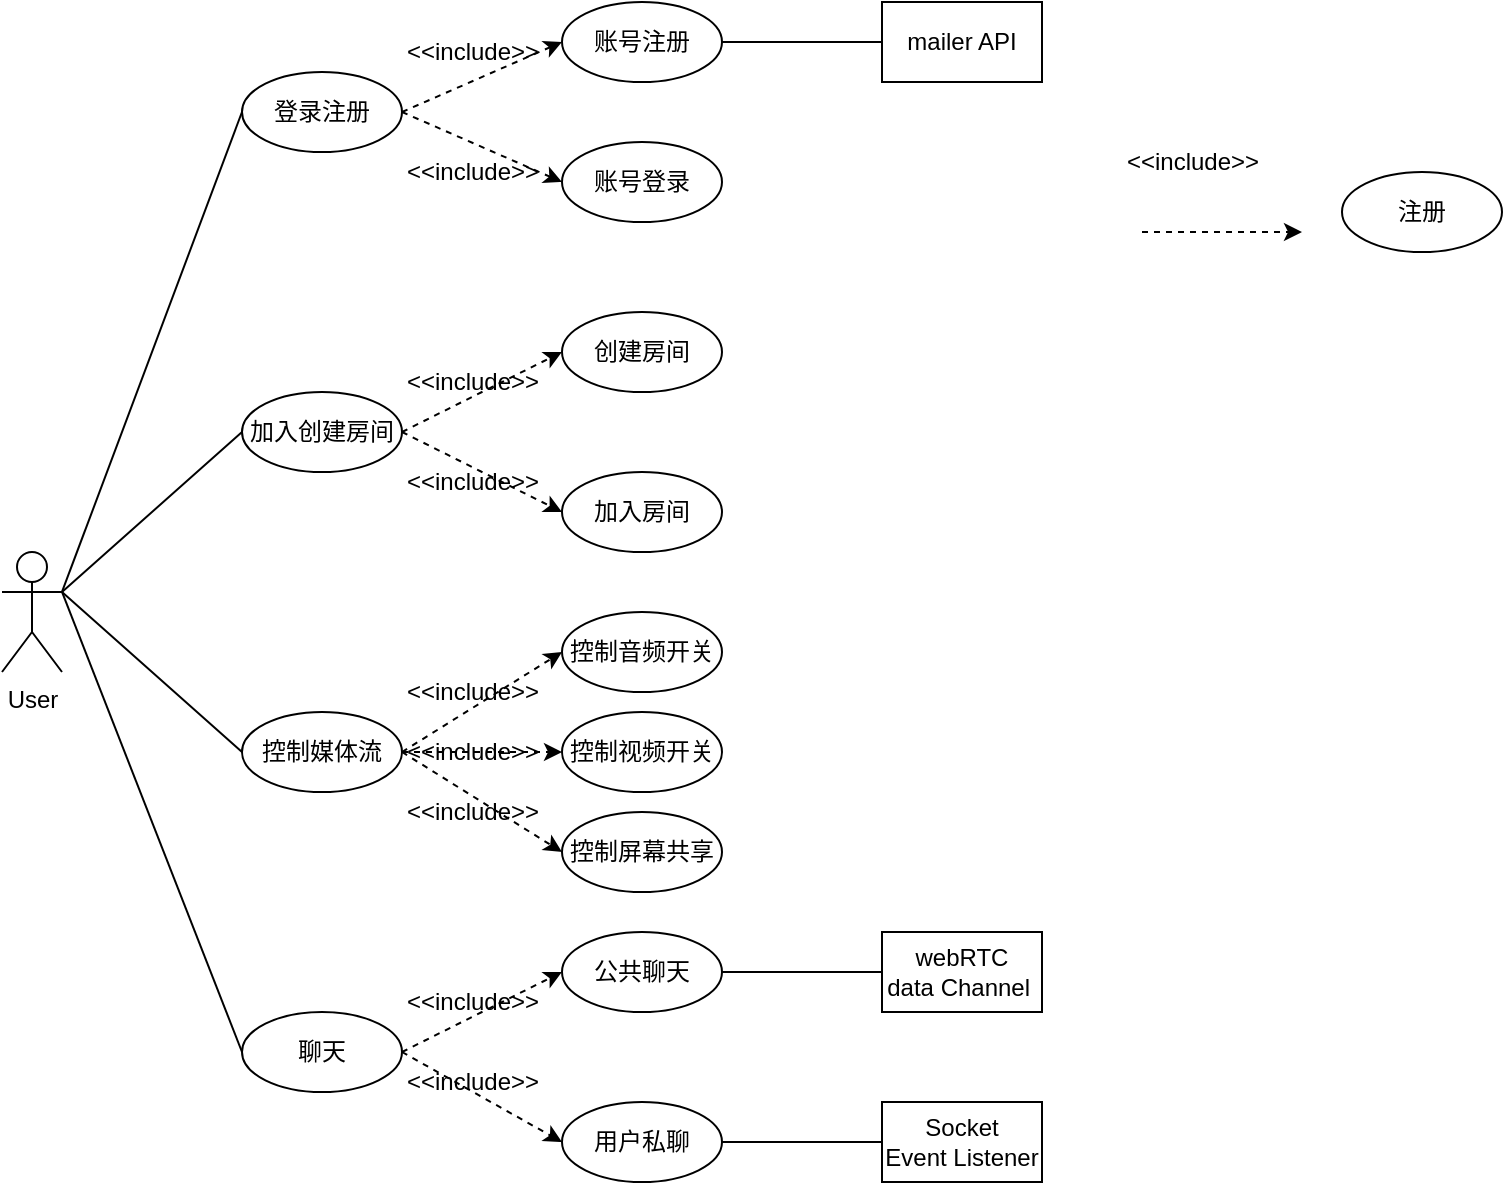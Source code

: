 <mxfile>
    <diagram id="yuRp6l7MeLz1IuwTS9eG" name="Page-1">
        <mxGraphModel dx="870" dy="611" grid="1" gridSize="10" guides="1" tooltips="1" connect="1" arrows="1" fold="1" page="1" pageScale="1" pageWidth="827" pageHeight="1169" math="0" shadow="0">
            <root>
                <mxCell id="0"/>
                <mxCell id="1" parent="0"/>
                <mxCell id="3" value="登录注册" style="ellipse;whiteSpace=wrap;html=1;" vertex="1" parent="1">
                    <mxGeometry x="160" y="70" width="80" height="40" as="geometry"/>
                </mxCell>
                <mxCell id="7" value="" style="endArrow=none;html=1;entryX=0;entryY=0.5;entryDx=0;entryDy=0;exitX=1;exitY=0.333;exitDx=0;exitDy=0;exitPerimeter=0;" edge="1" parent="1" source="90" target="3">
                    <mxGeometry width="50" height="50" relative="1" as="geometry">
                        <mxPoint x="70" y="330" as="sourcePoint"/>
                        <mxPoint x="440" y="290" as="targetPoint"/>
                    </mxGeometry>
                </mxCell>
                <mxCell id="19" value="" style="endArrow=classic;dashed=1;html=1;entryX=0;entryY=0.5;entryDx=0;entryDy=0;" edge="1" parent="1" target="20">
                    <mxGeometry width="50" height="50" relative="1" as="geometry">
                        <mxPoint x="240" y="90" as="sourcePoint"/>
                        <mxPoint x="320" y="140" as="targetPoint"/>
                    </mxGeometry>
                </mxCell>
                <mxCell id="20" value="账号登录" style="ellipse;whiteSpace=wrap;html=1;" vertex="1" parent="1">
                    <mxGeometry x="320" y="105" width="80" height="40" as="geometry"/>
                </mxCell>
                <mxCell id="21" value="&amp;lt;&amp;lt;include&amp;gt;&amp;gt;" style="text;html=1;align=center;verticalAlign=middle;resizable=0;points=[];autosize=1;strokeColor=none;fillColor=none;" vertex="1" parent="1">
                    <mxGeometry x="230" y="105" width="90" height="30" as="geometry"/>
                </mxCell>
                <mxCell id="23" value="注册" style="ellipse;whiteSpace=wrap;html=1;" vertex="1" parent="1">
                    <mxGeometry x="710" y="120" width="80" height="40" as="geometry"/>
                </mxCell>
                <mxCell id="24" value="&amp;lt;&amp;lt;include&amp;gt;&amp;gt;" style="text;html=1;align=center;verticalAlign=middle;resizable=0;points=[];autosize=1;strokeColor=none;fillColor=none;" vertex="1" parent="1">
                    <mxGeometry x="590" y="100" width="90" height="30" as="geometry"/>
                </mxCell>
                <mxCell id="25" value="" style="endArrow=classic;dashed=1;html=1;exitX=1;exitY=0.5;exitDx=0;exitDy=0;entryX=0;entryY=0.5;entryDx=0;entryDy=0;" edge="1" parent="1" source="3" target="26">
                    <mxGeometry width="50" height="50" relative="1" as="geometry">
                        <mxPoint x="240" y="30" as="sourcePoint"/>
                        <mxPoint x="320" y="30" as="targetPoint"/>
                    </mxGeometry>
                </mxCell>
                <mxCell id="26" value="账号注册" style="ellipse;whiteSpace=wrap;html=1;" vertex="1" parent="1">
                    <mxGeometry x="320" y="35" width="80" height="40" as="geometry"/>
                </mxCell>
                <mxCell id="27" value="&amp;lt;&amp;lt;include&amp;gt;&amp;gt;" style="text;html=1;align=center;verticalAlign=middle;resizable=0;points=[];autosize=1;strokeColor=none;fillColor=none;" vertex="1" parent="1">
                    <mxGeometry x="230" y="45" width="90" height="30" as="geometry"/>
                </mxCell>
                <mxCell id="30" value="加入创建房间" style="ellipse;whiteSpace=wrap;html=1;" vertex="1" parent="1">
                    <mxGeometry x="160" y="230" width="80" height="40" as="geometry"/>
                </mxCell>
                <mxCell id="31" value="" style="endArrow=classic;dashed=1;html=1;exitX=1;exitY=0.5;exitDx=0;exitDy=0;entryX=0;entryY=0.5;entryDx=0;entryDy=0;" edge="1" parent="1" source="30" target="32">
                    <mxGeometry width="50" height="50" relative="1" as="geometry">
                        <mxPoint x="390" y="410" as="sourcePoint"/>
                        <mxPoint x="320" y="250" as="targetPoint"/>
                    </mxGeometry>
                </mxCell>
                <mxCell id="32" value="加入房间" style="ellipse;whiteSpace=wrap;html=1;" vertex="1" parent="1">
                    <mxGeometry x="320" y="270" width="80" height="40" as="geometry"/>
                </mxCell>
                <mxCell id="33" value="&amp;lt;&amp;lt;include&amp;gt;&amp;gt;" style="text;html=1;align=center;verticalAlign=middle;resizable=0;points=[];autosize=1;strokeColor=none;fillColor=none;" vertex="1" parent="1">
                    <mxGeometry x="230" y="260" width="90" height="30" as="geometry"/>
                </mxCell>
                <mxCell id="37" value="" style="endArrow=classic;dashed=1;html=1;exitX=1;exitY=0.5;exitDx=0;exitDy=0;entryX=0;entryY=0.5;entryDx=0;entryDy=0;" edge="1" parent="1" source="30" target="38">
                    <mxGeometry width="50" height="50" relative="1" as="geometry">
                        <mxPoint x="240" y="190" as="sourcePoint"/>
                        <mxPoint x="320" y="190" as="targetPoint"/>
                    </mxGeometry>
                </mxCell>
                <mxCell id="38" value="创建房间" style="ellipse;whiteSpace=wrap;html=1;" vertex="1" parent="1">
                    <mxGeometry x="320" y="190" width="80" height="40" as="geometry"/>
                </mxCell>
                <mxCell id="39" value="&amp;lt;&amp;lt;include&amp;gt;&amp;gt;" style="text;html=1;align=center;verticalAlign=middle;resizable=0;points=[];autosize=1;strokeColor=none;fillColor=none;" vertex="1" parent="1">
                    <mxGeometry x="230" y="210" width="90" height="30" as="geometry"/>
                </mxCell>
                <mxCell id="40" value="控制媒体流" style="ellipse;whiteSpace=wrap;html=1;" vertex="1" parent="1">
                    <mxGeometry x="160" y="390" width="80" height="40" as="geometry"/>
                </mxCell>
                <mxCell id="41" value="" style="endArrow=classic;dashed=1;html=1;exitX=1;exitY=0.5;exitDx=0;exitDy=0;entryX=0;entryY=0.5;entryDx=0;entryDy=0;" edge="1" parent="1" source="40" target="42">
                    <mxGeometry width="50" height="50" relative="1" as="geometry">
                        <mxPoint x="390" y="570" as="sourcePoint"/>
                        <mxPoint x="320" y="410" as="targetPoint"/>
                    </mxGeometry>
                </mxCell>
                <mxCell id="42" value="控制视频开关" style="ellipse;whiteSpace=wrap;html=1;" vertex="1" parent="1">
                    <mxGeometry x="320" y="390" width="80" height="40" as="geometry"/>
                </mxCell>
                <mxCell id="43" value="&amp;lt;&amp;lt;include&amp;gt;&amp;gt;" style="text;html=1;align=center;verticalAlign=middle;resizable=0;points=[];autosize=1;strokeColor=none;fillColor=none;" vertex="1" parent="1">
                    <mxGeometry x="230" y="395" width="90" height="30" as="geometry"/>
                </mxCell>
                <mxCell id="44" value="" style="endArrow=classic;dashed=1;html=1;entryX=0;entryY=0.5;entryDx=0;entryDy=0;" edge="1" parent="1" target="45">
                    <mxGeometry width="50" height="50" relative="1" as="geometry">
                        <mxPoint x="240" y="410" as="sourcePoint"/>
                        <mxPoint x="320" y="460" as="targetPoint"/>
                    </mxGeometry>
                </mxCell>
                <mxCell id="45" value="控制屏幕共享" style="ellipse;whiteSpace=wrap;html=1;" vertex="1" parent="1">
                    <mxGeometry x="320" y="440" width="80" height="40" as="geometry"/>
                </mxCell>
                <mxCell id="46" value="&amp;lt;&amp;lt;include&amp;gt;&amp;gt;" style="text;html=1;align=center;verticalAlign=middle;resizable=0;points=[];autosize=1;strokeColor=none;fillColor=none;" vertex="1" parent="1">
                    <mxGeometry x="230" y="425" width="90" height="30" as="geometry"/>
                </mxCell>
                <mxCell id="47" value="" style="endArrow=classic;dashed=1;html=1;exitX=1;exitY=0.5;exitDx=0;exitDy=0;entryX=0;entryY=0.5;entryDx=0;entryDy=0;" edge="1" parent="1" source="40" target="48">
                    <mxGeometry width="50" height="50" relative="1" as="geometry">
                        <mxPoint x="240" y="350" as="sourcePoint"/>
                        <mxPoint x="320" y="350" as="targetPoint"/>
                    </mxGeometry>
                </mxCell>
                <mxCell id="48" value="控制音频开关" style="ellipse;whiteSpace=wrap;html=1;" vertex="1" parent="1">
                    <mxGeometry x="320" y="340" width="80" height="40" as="geometry"/>
                </mxCell>
                <mxCell id="49" value="&amp;lt;&amp;lt;include&amp;gt;&amp;gt;" style="text;html=1;align=center;verticalAlign=middle;resizable=0;points=[];autosize=1;strokeColor=none;fillColor=none;" vertex="1" parent="1">
                    <mxGeometry x="230" y="365" width="90" height="30" as="geometry"/>
                </mxCell>
                <mxCell id="60" value="聊天" style="ellipse;whiteSpace=wrap;html=1;" vertex="1" parent="1">
                    <mxGeometry x="160" y="540" width="80" height="40" as="geometry"/>
                </mxCell>
                <mxCell id="64" value="" style="endArrow=classic;dashed=1;html=1;entryX=0;entryY=0.5;entryDx=0;entryDy=0;exitX=1;exitY=0.5;exitDx=0;exitDy=0;" edge="1" parent="1" target="65" source="60">
                    <mxGeometry width="50" height="50" relative="1" as="geometry">
                        <mxPoint x="240" y="570" as="sourcePoint"/>
                        <mxPoint x="320" y="620" as="targetPoint"/>
                    </mxGeometry>
                </mxCell>
                <mxCell id="65" value="用户私聊" style="ellipse;whiteSpace=wrap;html=1;" vertex="1" parent="1">
                    <mxGeometry x="320" y="585" width="80" height="40" as="geometry"/>
                </mxCell>
                <mxCell id="66" value="&amp;lt;&amp;lt;include&amp;gt;&amp;gt;" style="text;html=1;align=center;verticalAlign=middle;resizable=0;points=[];autosize=1;strokeColor=none;fillColor=none;" vertex="1" parent="1">
                    <mxGeometry x="230" y="560" width="90" height="30" as="geometry"/>
                </mxCell>
                <mxCell id="67" value="" style="endArrow=classic;dashed=1;html=1;exitX=1;exitY=0.5;exitDx=0;exitDy=0;entryX=0;entryY=0.5;entryDx=0;entryDy=0;" edge="1" parent="1" source="60" target="68">
                    <mxGeometry width="50" height="50" relative="1" as="geometry">
                        <mxPoint x="240" y="510" as="sourcePoint"/>
                        <mxPoint x="320" y="510" as="targetPoint"/>
                    </mxGeometry>
                </mxCell>
                <mxCell id="68" value="公共聊天" style="ellipse;whiteSpace=wrap;html=1;" vertex="1" parent="1">
                    <mxGeometry x="320" y="500" width="80" height="40" as="geometry"/>
                </mxCell>
                <mxCell id="69" value="&amp;lt;&amp;lt;include&amp;gt;&amp;gt;" style="text;html=1;align=center;verticalAlign=middle;resizable=0;points=[];autosize=1;strokeColor=none;fillColor=none;" vertex="1" parent="1">
                    <mxGeometry x="230" y="520" width="90" height="30" as="geometry"/>
                </mxCell>
                <mxCell id="76" value="" style="endArrow=classic;dashed=1;html=1;exitX=1;exitY=0.5;exitDx=0;exitDy=0;" edge="1" parent="1">
                    <mxGeometry width="50" height="50" relative="1" as="geometry">
                        <mxPoint x="610" y="150" as="sourcePoint"/>
                        <mxPoint x="690" y="150" as="targetPoint"/>
                    </mxGeometry>
                </mxCell>
                <mxCell id="78" value="" style="endArrow=none;html=1;entryX=0;entryY=0.5;entryDx=0;entryDy=0;exitX=1;exitY=0.333;exitDx=0;exitDy=0;exitPerimeter=0;" edge="1" parent="1" source="90" target="30">
                    <mxGeometry width="50" height="50" relative="1" as="geometry">
                        <mxPoint x="70" y="330" as="sourcePoint"/>
                        <mxPoint x="430" y="300" as="targetPoint"/>
                    </mxGeometry>
                </mxCell>
                <mxCell id="79" value="" style="endArrow=none;html=1;entryX=0;entryY=0.5;entryDx=0;entryDy=0;exitX=1;exitY=0.333;exitDx=0;exitDy=0;exitPerimeter=0;" edge="1" parent="1" source="90" target="40">
                    <mxGeometry width="50" height="50" relative="1" as="geometry">
                        <mxPoint x="70" y="330" as="sourcePoint"/>
                        <mxPoint x="170" y="260" as="targetPoint"/>
                    </mxGeometry>
                </mxCell>
                <mxCell id="80" value="mailer API" style="rounded=0;whiteSpace=wrap;html=1;" vertex="1" parent="1">
                    <mxGeometry x="480" y="35" width="80" height="40" as="geometry"/>
                </mxCell>
                <mxCell id="81" value="" style="endArrow=none;html=1;exitX=1;exitY=0.5;exitDx=0;exitDy=0;entryX=0;entryY=0.5;entryDx=0;entryDy=0;" edge="1" parent="1" source="26" target="80">
                    <mxGeometry width="50" height="50" relative="1" as="geometry">
                        <mxPoint x="380" y="350" as="sourcePoint"/>
                        <mxPoint x="480" y="60" as="targetPoint"/>
                    </mxGeometry>
                </mxCell>
                <mxCell id="83" value="" style="endArrow=none;html=1;entryX=1;entryY=0.333;entryDx=0;entryDy=0;entryPerimeter=0;exitX=0;exitY=0.5;exitDx=0;exitDy=0;" edge="1" parent="1" source="60" target="90">
                    <mxGeometry width="50" height="50" relative="1" as="geometry">
                        <mxPoint x="380" y="350" as="sourcePoint"/>
                        <mxPoint x="70" y="330" as="targetPoint"/>
                    </mxGeometry>
                </mxCell>
                <mxCell id="84" value="webRTC &lt;br&gt;data Channel&amp;nbsp;" style="rounded=0;whiteSpace=wrap;html=1;" vertex="1" parent="1">
                    <mxGeometry x="480" y="500" width="80" height="40" as="geometry"/>
                </mxCell>
                <mxCell id="85" value="" style="endArrow=none;html=1;entryX=0;entryY=0.5;entryDx=0;entryDy=0;exitX=1;exitY=0.5;exitDx=0;exitDy=0;" edge="1" parent="1" target="84" source="68">
                    <mxGeometry width="50" height="50" relative="1" as="geometry">
                        <mxPoint x="410" y="510" as="sourcePoint"/>
                        <mxPoint x="480" y="525" as="targetPoint"/>
                    </mxGeometry>
                </mxCell>
                <mxCell id="86" value="Socket&lt;br&gt;Event Listener" style="rounded=0;whiteSpace=wrap;html=1;" vertex="1" parent="1">
                    <mxGeometry x="480" y="585" width="80" height="40" as="geometry"/>
                </mxCell>
                <mxCell id="87" value="" style="endArrow=none;html=1;entryX=0;entryY=0.5;entryDx=0;entryDy=0;exitX=1;exitY=0.5;exitDx=0;exitDy=0;" edge="1" parent="1" target="86" source="65">
                    <mxGeometry width="50" height="50" relative="1" as="geometry">
                        <mxPoint x="400" y="605" as="sourcePoint"/>
                        <mxPoint x="480" y="610" as="targetPoint"/>
                    </mxGeometry>
                </mxCell>
                <mxCell id="90" value="User" style="shape=umlActor;verticalLabelPosition=bottom;verticalAlign=top;html=1;outlineConnect=0;" vertex="1" parent="1">
                    <mxGeometry x="40" y="310" width="30" height="60" as="geometry"/>
                </mxCell>
            </root>
        </mxGraphModel>
    </diagram>
</mxfile>